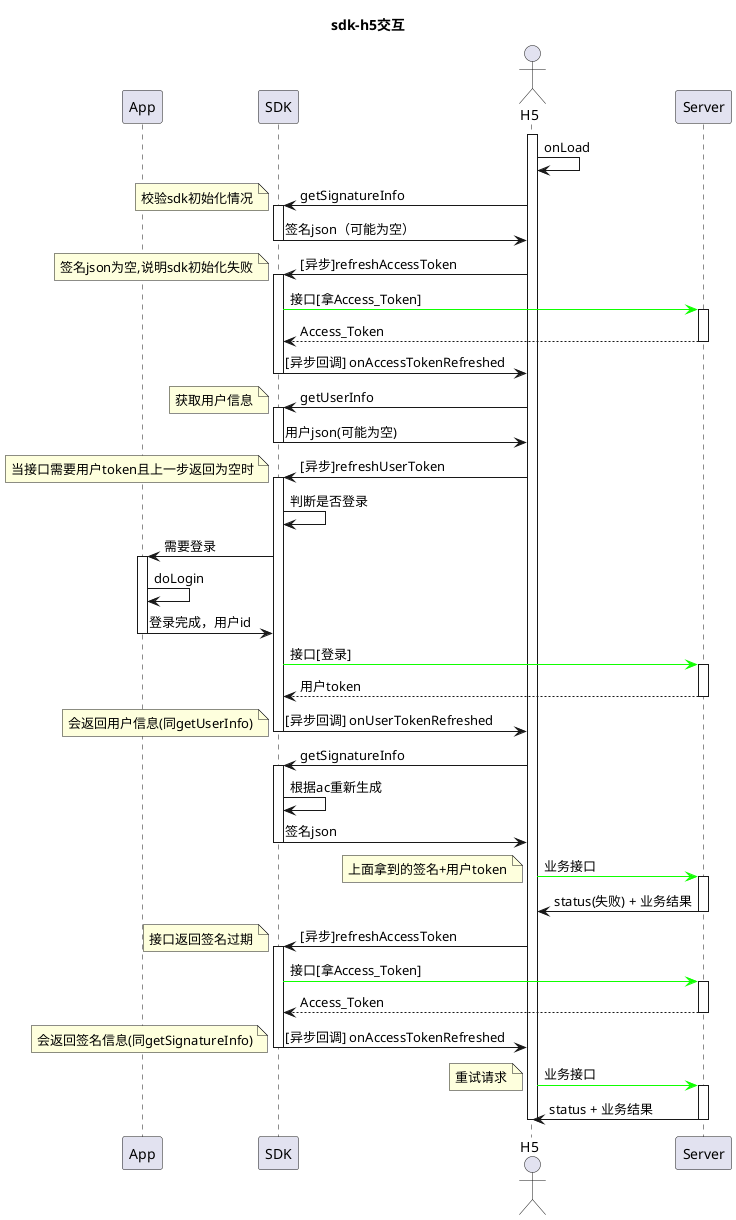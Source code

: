 @startuml
'hide footbox
title sdk-h5交互
'control SDK
'actor SDK
'entity SDK
'database  SDK
participant App
participant SDK
actor H5
participant Server

activate H5
H5 -> H5:onLoad

H5 -> SDK:getSignatureInfo
note left:校验sdk初始化情况
activate SDK
SDK -> H5:签名json（可能为空）
deactivate SDK

H5 -> SDK:[异步]refreshAccessToken
activate SDK
note left:签名json为空,说明sdk初始化失败
SDK [#0FFF00]-> Server: 接口[拿Access_Token]
activate Server
Server --> SDK: Access_Token
deactivate Server
'SDK --> SDK: 更新本地缓存
SDK -> H5:[异步回调] onAccessTokenRefreshed
deactivate SDK

H5 -> SDK:getUserInfo
note left:获取用户信息
activate SDK
SDK -> H5:用户json(可能为空)
deactivate SDK

H5 -> SDK:[异步]refreshUserToken
activate SDK
note left: 当接口需要用户token且上一步返回为空时
SDK -> SDK:判断是否登录
SDK -> App:需要登录
activate App
App -> App:doLogin
App -> SDK:登录完成，用户id
deactivate App
SDK [#0FFF00]-> Server: 接口[登录]
activate Server
Server --> SDK: 用户token
deactivate Server
SDK -> H5:[异步回调] onUserTokenRefreshed
note left: 会返回用户信息(同getUserInfo)
deactivate SDK

'H5 -> SDK:getUserInfo
'activate SDK
'note left: 再次获取用户信息
'SDK -> H5:用户json
'note left: 本次不为空
'deactivate SDK


H5 -> SDK:getSignatureInfo
activate SDK
SDK -> SDK:根据ac重新生成
SDK -> H5:签名json
deactivate SDK

H5 [#0FFF00]-> Server: 业务接口
activate Server
note left:上面拿到的签名+用户token
Server -> H5: status(失败) + 业务结果
deactivate Server

H5 -> SDK:[异步]refreshAccessToken
activate SDK
note left:接口返回签名过期
SDK [#0FFF00]-> Server: 接口[拿Access_Token]
activate Server
Server --> SDK: Access_Token
deactivate Server
'SDK --> SDK: 更新本地缓存
SDK -> H5:[异步回调] onAccessTokenRefreshed
note left: 会返回签名信息(同getSignatureInfo)
deactivate SDK

'H5 -> SDK:getSignatureInfo
'note left: 再次获取签名
'activate SDK
'SDK -> SDK:根据ac重新生成
'SDK -> H5:签名json
'deactivate SDK

H5 [#0FFF00]-> Server: 业务接口
note left: 重试请求
activate Server
Server -> H5: status + 业务结果
deactivate Server

deactivate H5


@enduml

